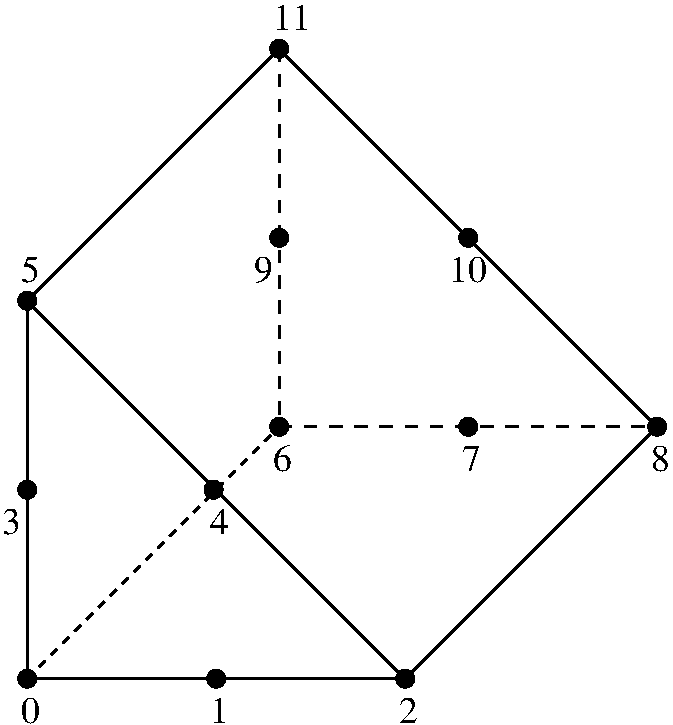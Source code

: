 #FIG 3.2
Portrait
Center
Metric
A4      
100.00
Single
-2
1200 2
1 3 0 1 0 0 50 0 20 0.000 1 0.0000 4500 4725 64 64 4500 4725 4564 4725
1 3 0 1 0 0 50 0 20 0.000 1 0.0000 4500 2025 64 64 4500 2025 4564 2025
1 3 0 1 0 0 50 0 20 0.000 1 0.0000 7200 4725 64 64 7200 4725 7264 4725
1 3 0 1 0 0 50 0 20 0.000 1 0.0000 6300 2925 64 64 6300 2925 6364 2925
1 3 0 1 0 0 50 0 20 0.000 1 0.0000 9000 2925 64 64 9000 2925 9064 2925
1 3 0 1 0 0 50 0 20 0.000 1 0.0000 6300 225 64 64 6300 225 6364 225
1 3 0 1 0 0 50 0 20 0.000 1 0.0000 4500 3375 64 64 4500 3375 4564 3375
1 3 0 1 0 0 50 0 20 0.000 1 0.0000 5831 3375 64 64 5831 3375 5895 3375
1 3 0 1 0 0 50 0 20 0.000 1 0.0000 5850 4725 64 64 5850 4725 5914 4725
1 3 0 1 0 0 50 0 20 0.000 1 0.0000 6300 1575 64 64 6300 1575 6364 1575
1 3 0 1 0 0 50 0 20 0.000 1 0.0000 7650 1575 64 64 7650 1575 7714 1575
1 3 0 1 0 0 50 0 20 0.000 1 0.0000 7650 2925 64 64 7650 2925 7714 2925
2 1 0 2 0 7 50 0 -1 0.000 0 0 -1 0 0 2
	 4500 4725 7200 4725
2 1 0 2 0 7 50 0 -1 0.000 0 0 -1 0 0 2
	 4500 2025 4500 4725
2 1 0 2 0 7 50 0 -1 0.000 0 0 -1 0 0 2
	 4500 2025 7200 4725
2 1 1 2 0 7 50 0 -1 4.000 0 0 -1 0 0 2
	 4500 4725 6300 2925
2 1 0 2 0 7 50 0 -1 0.000 0 0 -1 0 0 2
	 6300 225 4500 2025
2 1 1 2 0 7 50 0 -1 6.000 0 0 -1 0 0 2
	 6300 225 6300 2925
2 1 0 2 0 7 50 0 -1 0.000 0 0 -1 0 0 2
	 9000 2925 7200 4725
2 1 0 2 0 7 50 0 -1 0.000 0 0 -1 0 0 2
	 6300 225 9000 2925
2 1 1 2 0 7 50 0 -1 6.000 0 0 -1 0 0 2
	 6300 2925 9000 2925
4 0 0 50 0 0 18 0.0000 4 195 135 4455 5040 0\001
4 0 0 50 0 0 18 0.0000 4 195 135 5805 5040 1\001
4 0 0 50 0 0 18 0.0000 4 195 135 7155 5040 2\001
4 0 0 50 0 0 18 0.0000 4 195 135 4320 3690 3\001
4 0 0 50 0 0 18 0.0000 4 195 135 5805 3690 4\001
4 0 0 50 0 0 18 0.0000 4 195 135 4455 1890 5\001
4 0 0 50 0 0 18 0.0000 4 195 135 6255 3240 6\001
4 0 0 50 0 0 18 0.0000 4 195 135 7605 3240 7\001
4 0 0 50 0 0 18 0.0000 4 195 135 8955 3240 8\001
4 0 0 50 0 0 18 0.0000 4 195 135 6120 1890 9\001
4 0 0 50 0 0 18 0.0000 4 195 270 6255 90 11\001
4 0 0 50 0 0 18 0.0000 4 195 270 7515 1890 10\001
